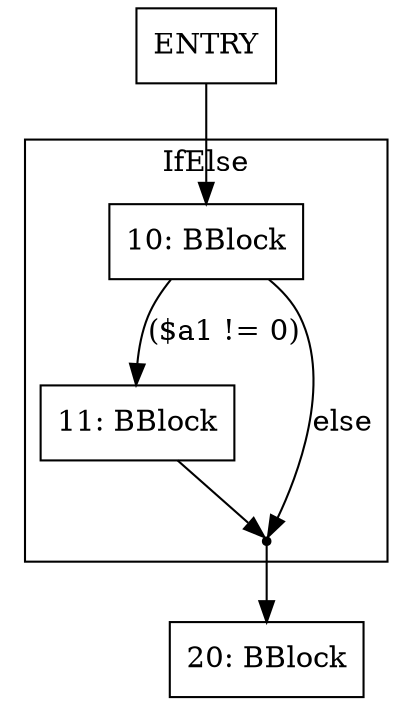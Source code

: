 digraph G {
node [shape=box]
"ENTRY" -> "10"
subgraph "cluster_0_10" {
  label=IfElse
  "10" [label="10: BBlock"]
  "11" [label="11: BBlock"]
  "10" -> "11" [label="($a1 != 0)"]
  "11" -> "landing_0_10"
  "10" -> "landing_0_10" [label="else"]
  "landing_0_10" [shape=point label=""]
}
"20" [label="20: BBlock"]
"landing_0_10" -> "20"
}
